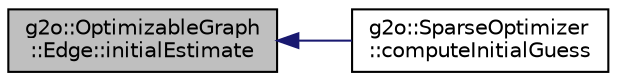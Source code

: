 digraph "g2o::OptimizableGraph::Edge::initialEstimate"
{
  edge [fontname="Helvetica",fontsize="10",labelfontname="Helvetica",labelfontsize="10"];
  node [fontname="Helvetica",fontsize="10",shape=record];
  rankdir="LR";
  Node6 [label="g2o::OptimizableGraph\l::Edge::initialEstimate",height=0.2,width=0.4,color="black", fillcolor="grey75", style="filled", fontcolor="black"];
  Node6 -> Node7 [dir="back",color="midnightblue",fontsize="10",style="solid",fontname="Helvetica"];
  Node7 [label="g2o::SparseOptimizer\l::computeInitialGuess",height=0.2,width=0.4,color="black", fillcolor="white", style="filled",URL="$classg2o_1_1_sparse_optimizer.html#a2fba11c8572fce4a8c1bcca4fa3e43fb"];
}
